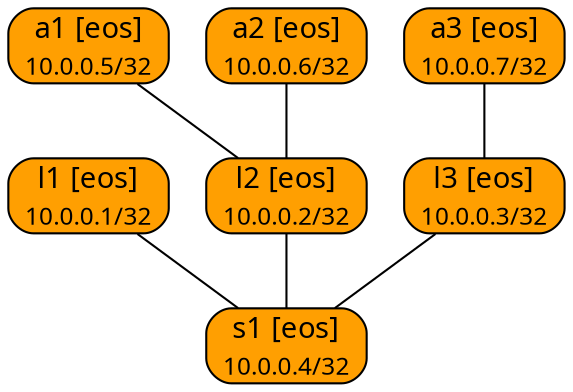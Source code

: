 graph {
  bgcolor="transparent"
  node [shape=box, style="rounded,filled" fontname=Verdana]
  edge [fontname=Verdana labelfontsize=10 labeldistance=1.5]
  l1 [
    label=<l1 [eos]<br /><sub>10.0.0.1/32</sub>>
    fillcolor="#ff9f01"
  ]
  l2 [
    label=<l2 [eos]<br /><sub>10.0.0.2/32</sub>>
    fillcolor="#ff9f01"
  ]
  l3 [
    label=<l3 [eos]<br /><sub>10.0.0.3/32</sub>>
    fillcolor="#ff9f01"
  ]
  s1 [
    label=<s1 [eos]<br /><sub>10.0.0.4/32</sub>>
    fillcolor="#ff9f01"
  ]
  a1 [
    label=<a1 [eos]<br /><sub>10.0.0.5/32</sub>>
    fillcolor="#ff9f01"
  ]
  a2 [
    label=<a2 [eos]<br /><sub>10.0.0.6/32</sub>>
    fillcolor="#ff9f01"
  ]
  a3 [
    label=<a3 [eos]<br /><sub>10.0.0.7/32</sub>>
    fillcolor="#ff9f01"
  ]
 l1 -- s1 [ ]
 l2 -- s1 [ ]
 l3 -- s1 [ ]
 a1 -- l2 [ ]
 a2 -- l2 [ ]
 a3 -- l3 [ ]
}
